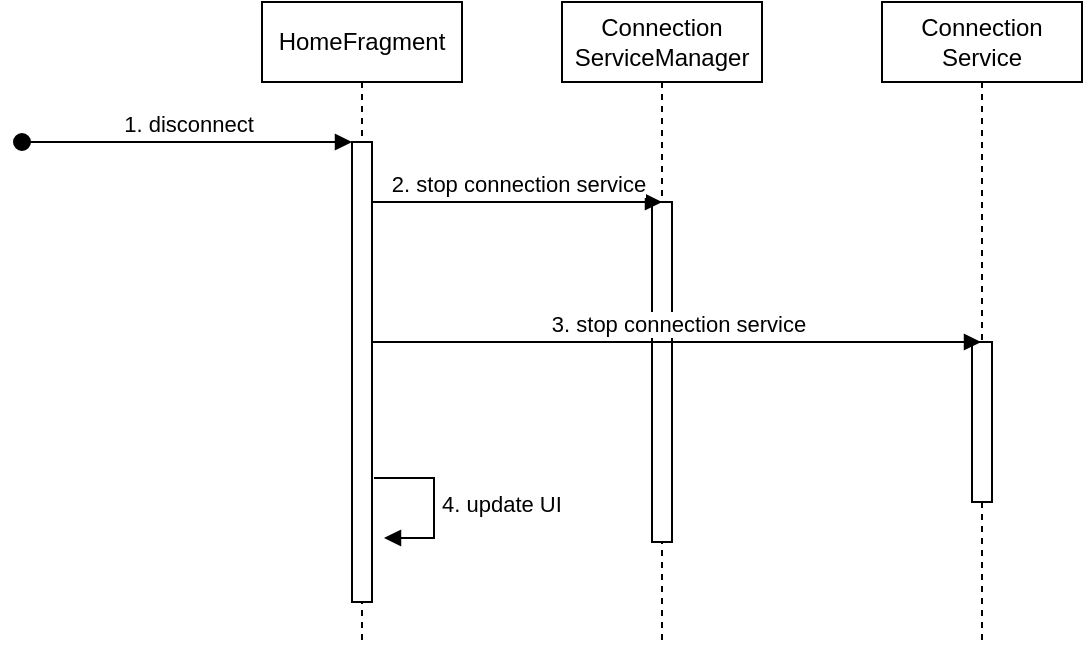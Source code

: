 <mxfile version="21.6.1" type="github">
  <diagram name="Page-1" id="STSc1eDKR7ikvD78nhzB">
    <mxGraphModel dx="2901" dy="1078" grid="1" gridSize="10" guides="1" tooltips="1" connect="1" arrows="1" fold="1" page="1" pageScale="1" pageWidth="827" pageHeight="1169" math="0" shadow="0">
      <root>
        <mxCell id="0" />
        <mxCell id="1" parent="0" />
        <mxCell id="ZU1CAVFEvSrc-htAORfp-1" value="HomeFragment" style="shape=umlLifeline;perimeter=lifelinePerimeter;whiteSpace=wrap;html=1;container=0;dropTarget=0;collapsible=0;recursiveResize=0;outlineConnect=0;portConstraint=eastwest;newEdgeStyle={&quot;edgeStyle&quot;:&quot;elbowEdgeStyle&quot;,&quot;elbow&quot;:&quot;vertical&quot;,&quot;curved&quot;:0,&quot;rounded&quot;:0};" vertex="1" parent="1">
          <mxGeometry x="40" y="40" width="100" height="320" as="geometry" />
        </mxCell>
        <mxCell id="ZU1CAVFEvSrc-htAORfp-2" value="" style="html=1;points=[];perimeter=orthogonalPerimeter;outlineConnect=0;targetShapes=umlLifeline;portConstraint=eastwest;newEdgeStyle={&quot;edgeStyle&quot;:&quot;elbowEdgeStyle&quot;,&quot;elbow&quot;:&quot;vertical&quot;,&quot;curved&quot;:0,&quot;rounded&quot;:0};" vertex="1" parent="ZU1CAVFEvSrc-htAORfp-1">
          <mxGeometry x="45" y="70" width="10" height="230" as="geometry" />
        </mxCell>
        <mxCell id="ZU1CAVFEvSrc-htAORfp-3" value="1. disconnect" style="html=1;verticalAlign=bottom;startArrow=oval;endArrow=block;startSize=8;edgeStyle=elbowEdgeStyle;elbow=vertical;curved=0;rounded=0;" edge="1" parent="ZU1CAVFEvSrc-htAORfp-1" target="ZU1CAVFEvSrc-htAORfp-2">
          <mxGeometry relative="1" as="geometry">
            <mxPoint x="-120" y="70" as="sourcePoint" />
          </mxGeometry>
        </mxCell>
        <mxCell id="ZU1CAVFEvSrc-htAORfp-4" value="4. update UI" style="html=1;align=left;spacingLeft=2;endArrow=block;rounded=0;edgeStyle=orthogonalEdgeStyle;curved=0;rounded=0;" edge="1" parent="ZU1CAVFEvSrc-htAORfp-1">
          <mxGeometry relative="1" as="geometry">
            <mxPoint x="56" y="238" as="sourcePoint" />
            <Array as="points">
              <mxPoint x="86" y="268" />
            </Array>
            <mxPoint x="61" y="268" as="targetPoint" />
          </mxGeometry>
        </mxCell>
        <mxCell id="ZU1CAVFEvSrc-htAORfp-5" value="Connection&lt;br&gt;Service" style="shape=umlLifeline;perimeter=lifelinePerimeter;whiteSpace=wrap;html=1;container=0;dropTarget=0;collapsible=0;recursiveResize=0;outlineConnect=0;portConstraint=eastwest;newEdgeStyle={&quot;edgeStyle&quot;:&quot;elbowEdgeStyle&quot;,&quot;elbow&quot;:&quot;vertical&quot;,&quot;curved&quot;:0,&quot;rounded&quot;:0};" vertex="1" parent="1">
          <mxGeometry x="350" y="40" width="100" height="320" as="geometry" />
        </mxCell>
        <mxCell id="ZU1CAVFEvSrc-htAORfp-6" value="" style="html=1;points=[];perimeter=orthogonalPerimeter;outlineConnect=0;targetShapes=umlLifeline;portConstraint=eastwest;newEdgeStyle={&quot;edgeStyle&quot;:&quot;elbowEdgeStyle&quot;,&quot;elbow&quot;:&quot;vertical&quot;,&quot;curved&quot;:0,&quot;rounded&quot;:0};" vertex="1" parent="ZU1CAVFEvSrc-htAORfp-5">
          <mxGeometry x="45" y="170" width="10" height="80" as="geometry" />
        </mxCell>
        <mxCell id="ZU1CAVFEvSrc-htAORfp-12" value="Connection&lt;br&gt;ServiceManager" style="shape=umlLifeline;perimeter=lifelinePerimeter;whiteSpace=wrap;html=1;container=0;dropTarget=0;collapsible=0;recursiveResize=0;outlineConnect=0;portConstraint=eastwest;newEdgeStyle={&quot;edgeStyle&quot;:&quot;elbowEdgeStyle&quot;,&quot;elbow&quot;:&quot;vertical&quot;,&quot;curved&quot;:0,&quot;rounded&quot;:0};" vertex="1" parent="1">
          <mxGeometry x="190" y="40" width="100" height="320" as="geometry" />
        </mxCell>
        <mxCell id="ZU1CAVFEvSrc-htAORfp-13" value="" style="html=1;points=[];perimeter=orthogonalPerimeter;outlineConnect=0;targetShapes=umlLifeline;portConstraint=eastwest;newEdgeStyle={&quot;edgeStyle&quot;:&quot;elbowEdgeStyle&quot;,&quot;elbow&quot;:&quot;vertical&quot;,&quot;curved&quot;:0,&quot;rounded&quot;:0};" vertex="1" parent="ZU1CAVFEvSrc-htAORfp-12">
          <mxGeometry x="45" y="100" width="10" height="170" as="geometry" />
        </mxCell>
        <mxCell id="ZU1CAVFEvSrc-htAORfp-14" value="2. stop connection service" style="html=1;verticalAlign=bottom;endArrow=block;edgeStyle=elbowEdgeStyle;elbow=vertical;curved=0;rounded=0;" edge="1" parent="1">
          <mxGeometry relative="1" as="geometry">
            <mxPoint x="95" y="140" as="sourcePoint" />
            <Array as="points">
              <mxPoint x="170" y="140" />
            </Array>
            <mxPoint as="offset" />
            <mxPoint x="240" y="140" as="targetPoint" />
          </mxGeometry>
        </mxCell>
        <mxCell id="ZU1CAVFEvSrc-htAORfp-15" value="3. stop connection service" style="html=1;verticalAlign=bottom;endArrow=block;edgeStyle=elbowEdgeStyle;elbow=vertical;curved=0;rounded=0;" edge="1" parent="1">
          <mxGeometry relative="1" as="geometry">
            <mxPoint x="95" y="210" as="sourcePoint" />
            <Array as="points">
              <mxPoint x="165" y="210" />
            </Array>
            <mxPoint as="offset" />
            <mxPoint x="399.5" y="210" as="targetPoint" />
          </mxGeometry>
        </mxCell>
      </root>
    </mxGraphModel>
  </diagram>
</mxfile>
